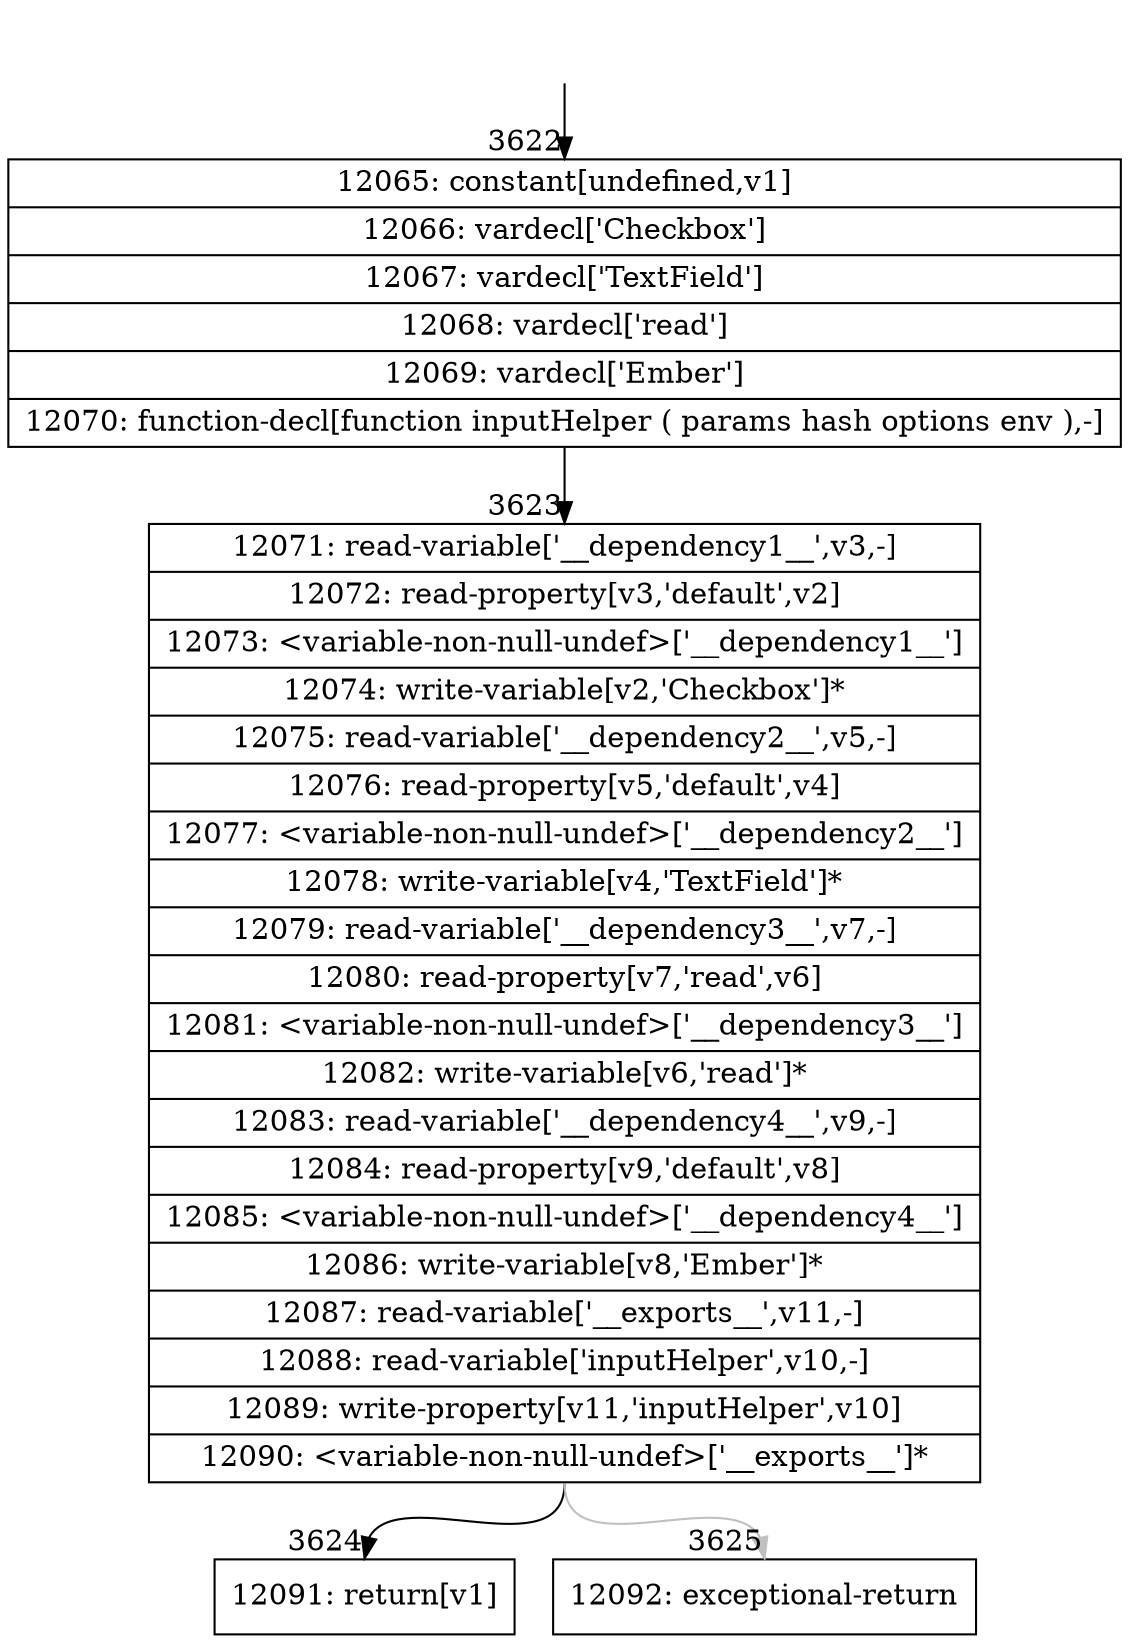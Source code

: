 digraph {
rankdir="TD"
BB_entry284[shape=none,label=""];
BB_entry284 -> BB3622 [tailport=s, headport=n, headlabel="    3622"]
BB3622 [shape=record label="{12065: constant[undefined,v1]|12066: vardecl['Checkbox']|12067: vardecl['TextField']|12068: vardecl['read']|12069: vardecl['Ember']|12070: function-decl[function inputHelper ( params hash options env ),-]}" ] 
BB3622 -> BB3623 [tailport=s, headport=n, headlabel="      3623"]
BB3623 [shape=record label="{12071: read-variable['__dependency1__',v3,-]|12072: read-property[v3,'default',v2]|12073: \<variable-non-null-undef\>['__dependency1__']|12074: write-variable[v2,'Checkbox']*|12075: read-variable['__dependency2__',v5,-]|12076: read-property[v5,'default',v4]|12077: \<variable-non-null-undef\>['__dependency2__']|12078: write-variable[v4,'TextField']*|12079: read-variable['__dependency3__',v7,-]|12080: read-property[v7,'read',v6]|12081: \<variable-non-null-undef\>['__dependency3__']|12082: write-variable[v6,'read']*|12083: read-variable['__dependency4__',v9,-]|12084: read-property[v9,'default',v8]|12085: \<variable-non-null-undef\>['__dependency4__']|12086: write-variable[v8,'Ember']*|12087: read-variable['__exports__',v11,-]|12088: read-variable['inputHelper',v10,-]|12089: write-property[v11,'inputHelper',v10]|12090: \<variable-non-null-undef\>['__exports__']*}" ] 
BB3623 -> BB3624 [tailport=s, headport=n, headlabel="      3624"]
BB3623 -> BB3625 [tailport=s, headport=n, color=gray, headlabel="      3625"]
BB3624 [shape=record label="{12091: return[v1]}" ] 
BB3625 [shape=record label="{12092: exceptional-return}" ] 
//#$~ 6625
}
